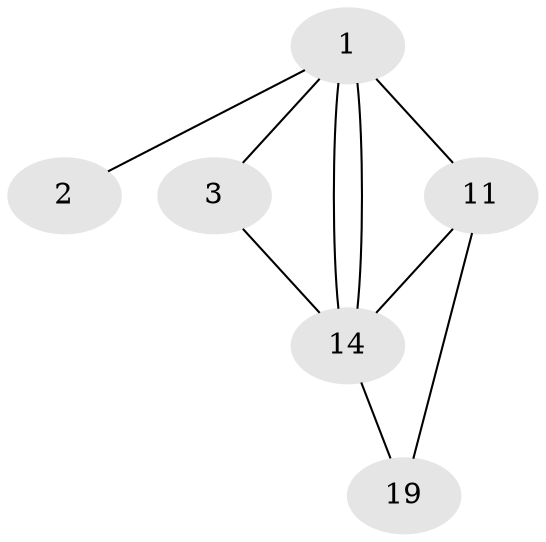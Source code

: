 // Generated by graph-tools (version 1.1) at 2025/46/02/15/25 05:46:28]
// undirected, 6 vertices, 9 edges
graph export_dot {
graph [start="1"]
  node [color=gray90,style=filled];
  1 [super="+5+6+8+12+17"];
  2 [super="+7+10"];
  3 [super="+4+9+13+15"];
  11 [super="+5+15+20"];
  14 [super="+16+18"];
  19 [super="+13+16"];
  1 -- 2;
  1 -- 3;
  1 -- 11;
  1 -- 14;
  1 -- 14;
  3 -- 14;
  11 -- 14;
  11 -- 19;
  14 -- 19;
}
